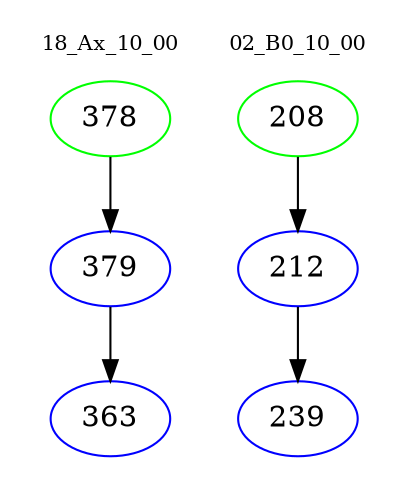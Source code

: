 digraph{
subgraph cluster_0 {
color = white
label = "18_Ax_10_00";
fontsize=10;
T0_378 [label="378", color="green"]
T0_378 -> T0_379 [color="black"]
T0_379 [label="379", color="blue"]
T0_379 -> T0_363 [color="black"]
T0_363 [label="363", color="blue"]
}
subgraph cluster_1 {
color = white
label = "02_B0_10_00";
fontsize=10;
T1_208 [label="208", color="green"]
T1_208 -> T1_212 [color="black"]
T1_212 [label="212", color="blue"]
T1_212 -> T1_239 [color="black"]
T1_239 [label="239", color="blue"]
}
}
